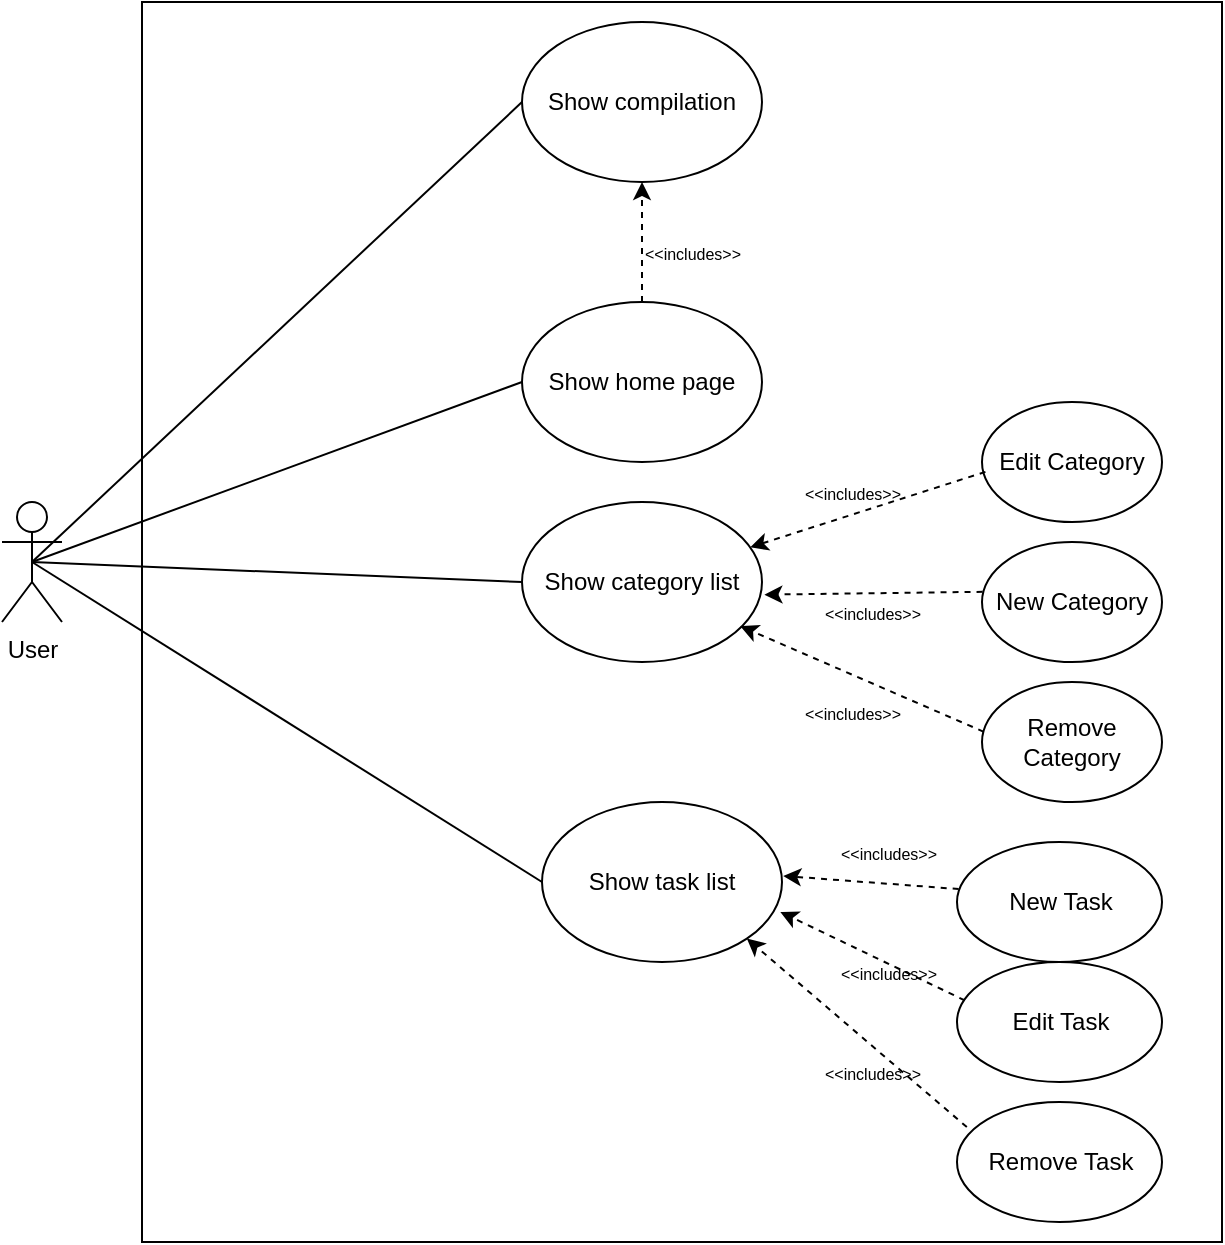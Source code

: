 <mxfile version="20.6.2" type="device"><diagram id="4RlkqtWLegCdOpyccW5L" name="Page-1"><mxGraphModel dx="1420" dy="697" grid="1" gridSize="10" guides="1" tooltips="1" connect="1" arrows="1" fold="1" page="1" pageScale="1" pageWidth="850" pageHeight="1100" math="0" shadow="0"><root><mxCell id="0"/><mxCell id="1" parent="0"/><mxCell id="Ei1dgZl4kfMfqE3KUWcI-1" value="User" style="shape=umlActor;verticalLabelPosition=bottom;verticalAlign=top;html=1;outlineConnect=0;" vertex="1" parent="1"><mxGeometry x="120" y="250" width="30" height="60" as="geometry"/></mxCell><mxCell id="Ei1dgZl4kfMfqE3KUWcI-6" value="" style="rounded=0;whiteSpace=wrap;html=1;" vertex="1" parent="1"><mxGeometry x="190" width="540" height="620" as="geometry"/></mxCell><mxCell id="Ei1dgZl4kfMfqE3KUWcI-7" value="Show compilation" style="ellipse;whiteSpace=wrap;html=1;" vertex="1" parent="1"><mxGeometry x="380" y="10" width="120" height="80" as="geometry"/></mxCell><mxCell id="Ei1dgZl4kfMfqE3KUWcI-8" value="Show task list" style="ellipse;whiteSpace=wrap;html=1;" vertex="1" parent="1"><mxGeometry x="390" y="400" width="120" height="80" as="geometry"/></mxCell><mxCell id="Ei1dgZl4kfMfqE3KUWcI-9" value="Show category list" style="ellipse;whiteSpace=wrap;html=1;" vertex="1" parent="1"><mxGeometry x="380" y="250" width="120" height="80" as="geometry"/></mxCell><mxCell id="Ei1dgZl4kfMfqE3KUWcI-10" value="New Category" style="ellipse;whiteSpace=wrap;html=1;" vertex="1" parent="1"><mxGeometry x="610" y="270" width="90" height="60" as="geometry"/></mxCell><mxCell id="Ei1dgZl4kfMfqE3KUWcI-16" value="New Task" style="ellipse;whiteSpace=wrap;html=1;" vertex="1" parent="1"><mxGeometry x="597.5" y="420" width="102.5" height="60" as="geometry"/></mxCell><mxCell id="Ei1dgZl4kfMfqE3KUWcI-17" value="" style="endArrow=classic;html=1;rounded=0;dashed=1;entryX=1.01;entryY=0.579;entryDx=0;entryDy=0;entryPerimeter=0;exitX=0.003;exitY=0.415;exitDx=0;exitDy=0;exitPerimeter=0;" edge="1" parent="1" source="Ei1dgZl4kfMfqE3KUWcI-10" target="Ei1dgZl4kfMfqE3KUWcI-9"><mxGeometry width="50" height="50" relative="1" as="geometry"><mxPoint x="450" y="260" as="sourcePoint"/><mxPoint x="450" y="200" as="targetPoint"/></mxGeometry></mxCell><mxCell id="Ei1dgZl4kfMfqE3KUWcI-18" value="" style="endArrow=classic;html=1;rounded=0;dashed=1;exitX=0.008;exitY=0.392;exitDx=0;exitDy=0;exitPerimeter=0;entryX=1.005;entryY=0.462;entryDx=0;entryDy=0;entryPerimeter=0;" edge="1" parent="1" source="Ei1dgZl4kfMfqE3KUWcI-16" target="Ei1dgZl4kfMfqE3KUWcI-8"><mxGeometry width="50" height="50" relative="1" as="geometry"><mxPoint x="500" y="415.0" as="sourcePoint"/><mxPoint x="600" y="425.0" as="targetPoint"/></mxGeometry></mxCell><mxCell id="Ei1dgZl4kfMfqE3KUWcI-19" value="&lt;font style=&quot;font-size: 8px;&quot;&gt;&amp;lt;&amp;lt;includes&amp;gt;&amp;gt;&lt;/font&gt;" style="text;html=1;align=center;verticalAlign=middle;resizable=0;points=[];autosize=1;strokeColor=none;fillColor=none;" vertex="1" parent="1"><mxGeometry x="520" y="290" width="70" height="30" as="geometry"/></mxCell><mxCell id="Ei1dgZl4kfMfqE3KUWcI-21" value="" style="endArrow=none;html=1;rounded=0;fontSize=8;entryX=0.5;entryY=0.5;entryDx=0;entryDy=0;entryPerimeter=0;exitX=0;exitY=0.5;exitDx=0;exitDy=0;" edge="1" parent="1" source="Ei1dgZl4kfMfqE3KUWcI-9" target="Ei1dgZl4kfMfqE3KUWcI-1"><mxGeometry width="50" height="50" relative="1" as="geometry"><mxPoint x="470" y="310" as="sourcePoint"/><mxPoint x="160" y="290" as="targetPoint"/></mxGeometry></mxCell><mxCell id="Ei1dgZl4kfMfqE3KUWcI-22" value="" style="endArrow=none;html=1;rounded=0;fontSize=8;entryX=0.5;entryY=0.5;entryDx=0;entryDy=0;entryPerimeter=0;exitX=0;exitY=0.5;exitDx=0;exitDy=0;" edge="1" parent="1" source="Ei1dgZl4kfMfqE3KUWcI-8" target="Ei1dgZl4kfMfqE3KUWcI-1"><mxGeometry width="50" height="50" relative="1" as="geometry"><mxPoint x="390" y="300.0" as="sourcePoint"/><mxPoint x="145" y="290.0" as="targetPoint"/></mxGeometry></mxCell><mxCell id="Ei1dgZl4kfMfqE3KUWcI-23" value="" style="endArrow=none;html=1;rounded=0;fontSize=8;entryX=0.5;entryY=0.5;entryDx=0;entryDy=0;entryPerimeter=0;exitX=0;exitY=0.5;exitDx=0;exitDy=0;" edge="1" parent="1" source="Ei1dgZl4kfMfqE3KUWcI-7" target="Ei1dgZl4kfMfqE3KUWcI-1"><mxGeometry width="50" height="50" relative="1" as="geometry"><mxPoint x="390" y="430.0" as="sourcePoint"/><mxPoint x="145" y="290.0" as="targetPoint"/></mxGeometry></mxCell><mxCell id="Ei1dgZl4kfMfqE3KUWcI-26" value="Edit Category" style="ellipse;whiteSpace=wrap;html=1;" vertex="1" parent="1"><mxGeometry x="610" y="200" width="90" height="60" as="geometry"/></mxCell><mxCell id="Ei1dgZl4kfMfqE3KUWcI-27" value="Remove Category" style="ellipse;whiteSpace=wrap;html=1;" vertex="1" parent="1"><mxGeometry x="610" y="340" width="90" height="60" as="geometry"/></mxCell><mxCell id="Ei1dgZl4kfMfqE3KUWcI-29" value="" style="endArrow=classic;html=1;rounded=0;dashed=1;exitX=0.019;exitY=0.582;exitDx=0;exitDy=0;exitPerimeter=0;" edge="1" parent="1" source="Ei1dgZl4kfMfqE3KUWcI-26" target="Ei1dgZl4kfMfqE3KUWcI-9"><mxGeometry width="50" height="50" relative="1" as="geometry"><mxPoint x="509.76" y="307.6" as="sourcePoint"/><mxPoint x="760" y="200" as="targetPoint"/></mxGeometry></mxCell><mxCell id="Ei1dgZl4kfMfqE3KUWcI-32" value="" style="endArrow=classic;html=1;rounded=0;dashed=1;exitX=0.01;exitY=0.415;exitDx=0;exitDy=0;exitPerimeter=0;entryX=0.91;entryY=0.776;entryDx=0;entryDy=0;entryPerimeter=0;" edge="1" parent="1" source="Ei1dgZl4kfMfqE3KUWcI-27" target="Ei1dgZl4kfMfqE3KUWcI-9"><mxGeometry width="50" height="50" relative="1" as="geometry"><mxPoint x="502.56" y="279.28" as="sourcePoint"/><mxPoint x="620" y="240" as="targetPoint"/></mxGeometry></mxCell><mxCell id="Ei1dgZl4kfMfqE3KUWcI-33" value="Edit Task" style="ellipse;whiteSpace=wrap;html=1;" vertex="1" parent="1"><mxGeometry x="597.5" y="480" width="102.5" height="60" as="geometry"/></mxCell><mxCell id="Ei1dgZl4kfMfqE3KUWcI-34" value="Remove Task" style="ellipse;whiteSpace=wrap;html=1;" vertex="1" parent="1"><mxGeometry x="597.5" y="550" width="102.5" height="60" as="geometry"/></mxCell><mxCell id="Ei1dgZl4kfMfqE3KUWcI-35" value="" style="endArrow=classic;html=1;rounded=0;dashed=1;entryX=0.993;entryY=0.687;entryDx=0;entryDy=0;startArrow=none;entryPerimeter=0;exitX=0.038;exitY=0.32;exitDx=0;exitDy=0;exitPerimeter=0;" edge="1" parent="1" source="Ei1dgZl4kfMfqE3KUWcI-33" target="Ei1dgZl4kfMfqE3KUWcI-8"><mxGeometry width="50" height="50" relative="1" as="geometry"><mxPoint x="560" y="480" as="sourcePoint"/><mxPoint x="615.156" y="475.774" as="targetPoint"/></mxGeometry></mxCell><mxCell id="Ei1dgZl4kfMfqE3KUWcI-36" value="" style="endArrow=classic;html=1;rounded=0;dashed=1;exitX=0.048;exitY=0.209;exitDx=0;exitDy=0;entryX=1;entryY=1;entryDx=0;entryDy=0;exitPerimeter=0;" edge="1" parent="1" source="Ei1dgZl4kfMfqE3KUWcI-34" target="Ei1dgZl4kfMfqE3KUWcI-8"><mxGeometry width="50" height="50" relative="1" as="geometry"><mxPoint x="520" y="510" as="sourcePoint"/><mxPoint x="607.5" y="520" as="targetPoint"/></mxGeometry></mxCell><mxCell id="Ei1dgZl4kfMfqE3KUWcI-37" value="&lt;font style=&quot;font-size: 8px;&quot;&gt;&amp;lt;&amp;lt;includes&amp;gt;&amp;gt;&lt;/font&gt;" style="text;html=1;align=center;verticalAlign=middle;resizable=0;points=[];autosize=1;strokeColor=none;fillColor=none;" vertex="1" parent="1"><mxGeometry x="520" y="520" width="70" height="30" as="geometry"/></mxCell><mxCell id="Ei1dgZl4kfMfqE3KUWcI-38" value="&lt;font style=&quot;font-size: 8px;&quot;&gt;&amp;lt;&amp;lt;includes&amp;gt;&amp;gt;&lt;/font&gt;" style="text;html=1;align=center;verticalAlign=middle;resizable=0;points=[];autosize=1;strokeColor=none;fillColor=none;" vertex="1" parent="1"><mxGeometry x="527.5" y="410" width="70" height="30" as="geometry"/></mxCell><mxCell id="Ei1dgZl4kfMfqE3KUWcI-39" value="&lt;font style=&quot;font-size: 8px;&quot;&gt;&amp;lt;&amp;lt;includes&amp;gt;&amp;gt;&lt;/font&gt;" style="text;html=1;align=center;verticalAlign=middle;resizable=0;points=[];autosize=1;strokeColor=none;fillColor=none;" vertex="1" parent="1"><mxGeometry x="510" y="340" width="70" height="30" as="geometry"/></mxCell><mxCell id="Ei1dgZl4kfMfqE3KUWcI-40" value="&lt;font style=&quot;font-size: 8px;&quot;&gt;&amp;lt;&amp;lt;includes&amp;gt;&amp;gt;&lt;/font&gt;" style="text;html=1;align=center;verticalAlign=middle;resizable=0;points=[];autosize=1;strokeColor=none;fillColor=none;" vertex="1" parent="1"><mxGeometry x="510" y="230" width="70" height="30" as="geometry"/></mxCell><mxCell id="Ei1dgZl4kfMfqE3KUWcI-43" value="Show home page" style="ellipse;whiteSpace=wrap;html=1;fontSize=12;" vertex="1" parent="1"><mxGeometry x="380" y="150" width="120" height="80" as="geometry"/></mxCell><mxCell id="Ei1dgZl4kfMfqE3KUWcI-44" value="" style="endArrow=none;html=1;rounded=0;fontSize=12;entryX=0;entryY=0.5;entryDx=0;entryDy=0;exitX=0.5;exitY=0.5;exitDx=0;exitDy=0;exitPerimeter=0;" edge="1" parent="1" source="Ei1dgZl4kfMfqE3KUWcI-1" target="Ei1dgZl4kfMfqE3KUWcI-43"><mxGeometry width="50" height="50" relative="1" as="geometry"><mxPoint x="140" y="280" as="sourcePoint"/><mxPoint x="570" y="370" as="targetPoint"/></mxGeometry></mxCell><mxCell id="Ei1dgZl4kfMfqE3KUWcI-45" value="" style="endArrow=classic;html=1;rounded=0;dashed=1;entryX=0.5;entryY=1;entryDx=0;entryDy=0;exitX=0.5;exitY=0;exitDx=0;exitDy=0;" edge="1" parent="1" source="Ei1dgZl4kfMfqE3KUWcI-43" target="Ei1dgZl4kfMfqE3KUWcI-7"><mxGeometry width="50" height="50" relative="1" as="geometry"><mxPoint x="502.56" y="279.28" as="sourcePoint"/><mxPoint x="620.0" y="240" as="targetPoint"/></mxGeometry></mxCell><mxCell id="Ei1dgZl4kfMfqE3KUWcI-46" value="&lt;font style=&quot;font-size: 8px;&quot;&gt;&amp;lt;&amp;lt;includes&amp;gt;&amp;gt;&lt;/font&gt;" style="text;html=1;align=center;verticalAlign=middle;resizable=0;points=[];autosize=1;strokeColor=none;fillColor=none;" vertex="1" parent="1"><mxGeometry x="430" y="110" width="70" height="30" as="geometry"/></mxCell><mxCell id="Ei1dgZl4kfMfqE3KUWcI-20" value="&lt;font style=&quot;font-size: 8px;&quot;&gt;&amp;lt;&amp;lt;includes&amp;gt;&amp;gt;&lt;/font&gt;" style="text;html=1;align=center;verticalAlign=middle;resizable=0;points=[];autosize=1;strokeColor=none;fillColor=none;" vertex="1" parent="1"><mxGeometry x="527.5" y="470" width="70" height="30" as="geometry"/></mxCell></root></mxGraphModel></diagram></mxfile>